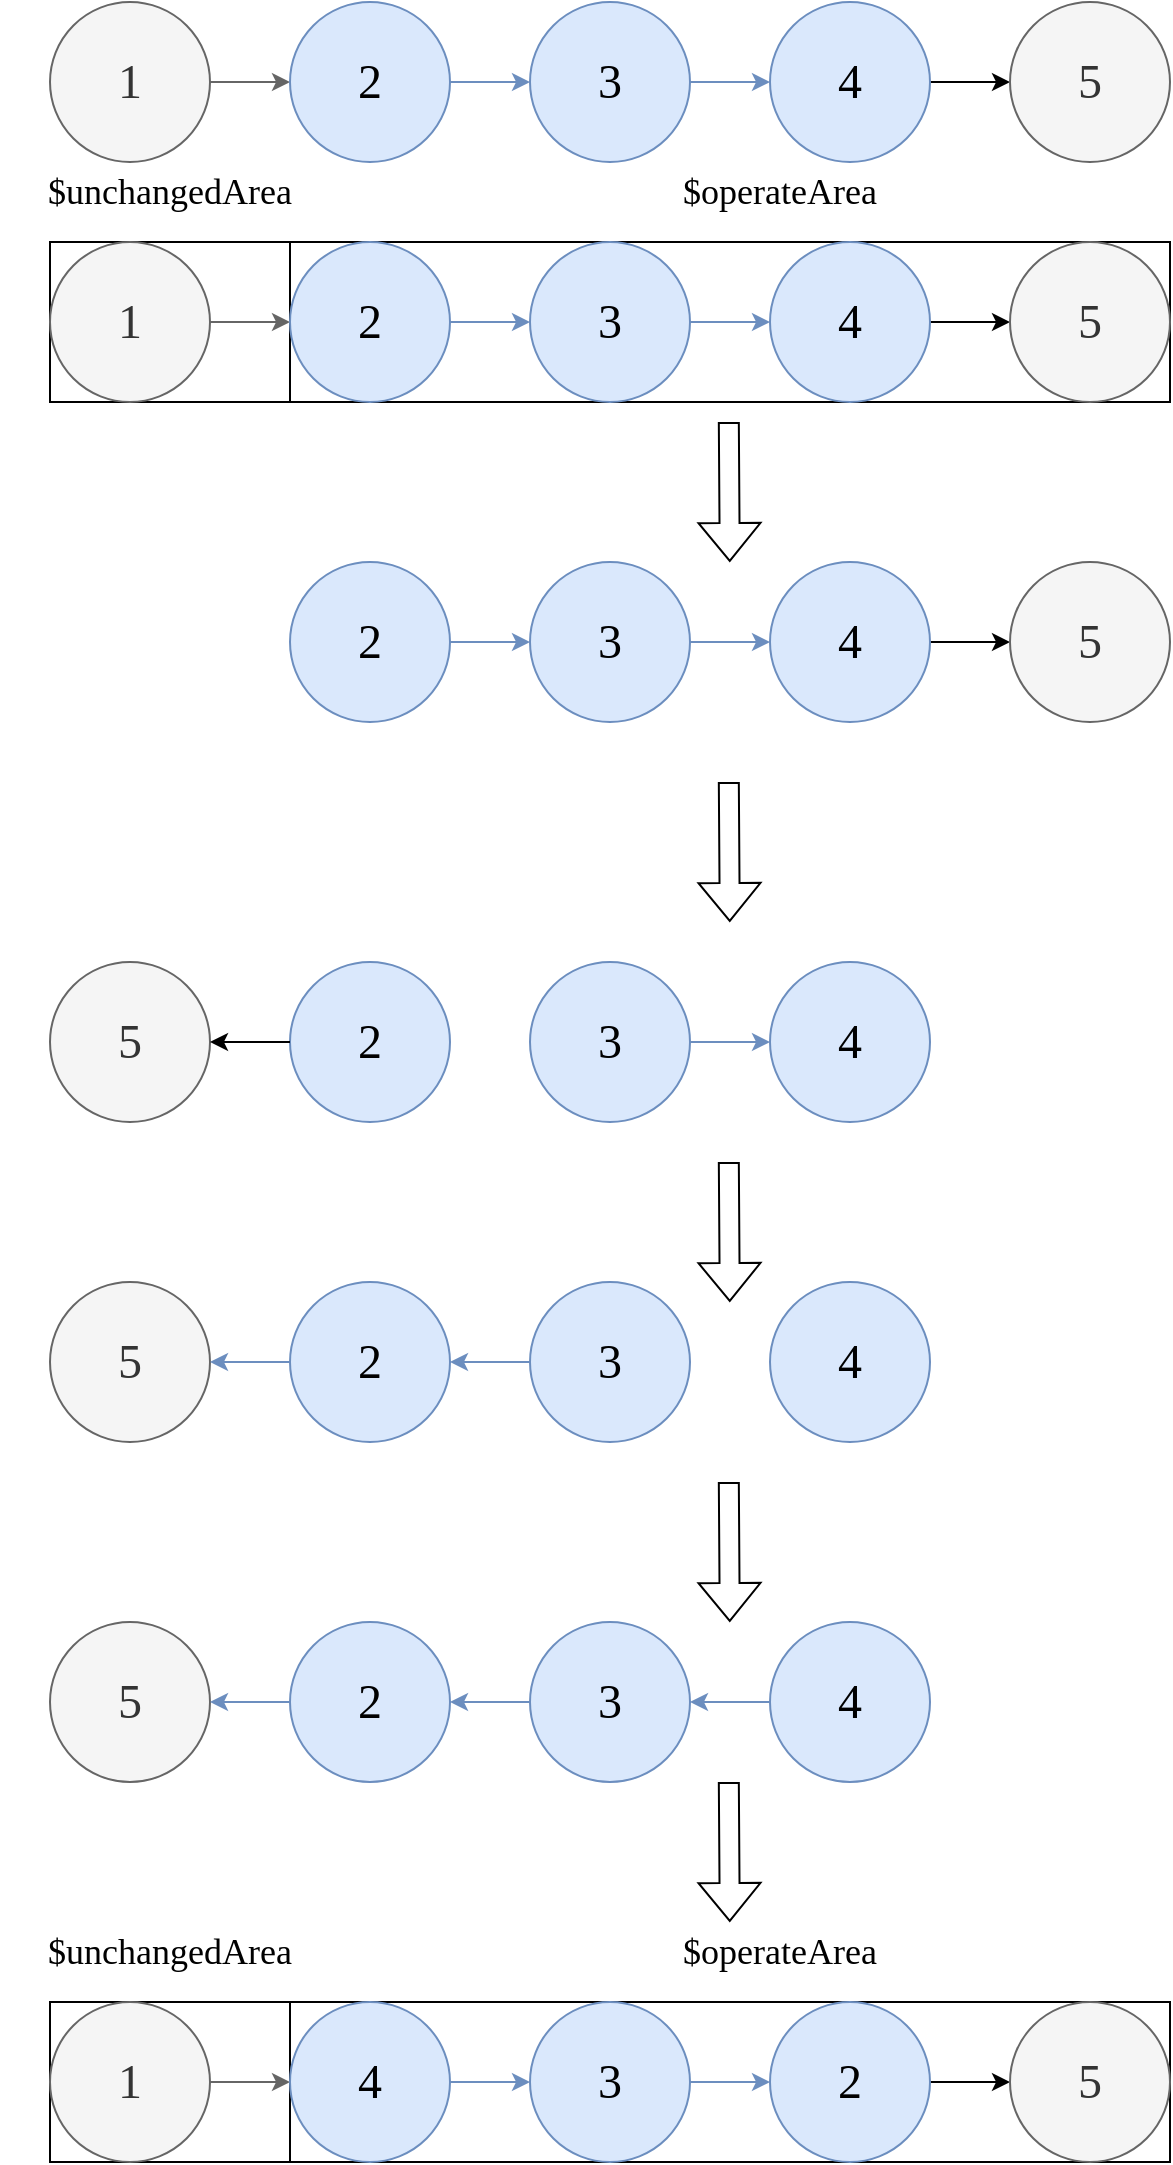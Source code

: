 <mxfile version="19.0.3" type="device"><diagram id="FY89CPNp3wxKhGecKErR" name="21"><mxGraphModel dx="677" dy="1003" grid="1" gridSize="10" guides="1" tooltips="1" connect="1" arrows="1" fold="1" page="1" pageScale="1" pageWidth="900" pageHeight="1200" math="0" shadow="0"><root><mxCell id="0"/><mxCell id="1" parent="0"/><mxCell id="bqRseEucLA8u4uaJnyao-28" value="" style="rounded=0;whiteSpace=wrap;html=1;fontFamily=Verdana;fontSize=18;" vertex="1" parent="1"><mxGeometry x="1080" y="240" width="440" height="80" as="geometry"/></mxCell><mxCell id="bqRseEucLA8u4uaJnyao-27" value="" style="rounded=0;whiteSpace=wrap;html=1;fontFamily=Verdana;fontSize=18;" vertex="1" parent="1"><mxGeometry x="960" y="240" width="120" height="80" as="geometry"/></mxCell><mxCell id="bqRseEucLA8u4uaJnyao-1" value="" style="edgeStyle=orthogonalEdgeStyle;rounded=0;orthogonalLoop=1;jettySize=auto;html=1;fontColor=#FF0000;fontFamily=Verdana;fontSize=24;fillColor=#f5f5f5;strokeColor=#666666;" edge="1" parent="1" source="bqRseEucLA8u4uaJnyao-2" target="bqRseEucLA8u4uaJnyao-4"><mxGeometry relative="1" as="geometry"/></mxCell><mxCell id="bqRseEucLA8u4uaJnyao-2" value="1" style="ellipse;whiteSpace=wrap;html=1;aspect=fixed;fillColor=#f5f5f5;strokeColor=#666666;fontColor=#333333;fontFamily=Verdana;fontSize=24;" vertex="1" parent="1"><mxGeometry x="960" y="120" width="80" height="80" as="geometry"/></mxCell><mxCell id="bqRseEucLA8u4uaJnyao-3" value="" style="edgeStyle=orthogonalEdgeStyle;rounded=0;orthogonalLoop=1;jettySize=auto;html=1;fillColor=#dae8fc;strokeColor=#6c8ebf;fontColor=#FF0000;fontFamily=Verdana;fontSize=24;" edge="1" parent="1" source="bqRseEucLA8u4uaJnyao-4" target="bqRseEucLA8u4uaJnyao-5"><mxGeometry relative="1" as="geometry"/></mxCell><mxCell id="bqRseEucLA8u4uaJnyao-4" value="2" style="ellipse;whiteSpace=wrap;html=1;aspect=fixed;fillColor=#dae8fc;strokeColor=#6c8ebf;fontFamily=Verdana;fontSize=24;" vertex="1" parent="1"><mxGeometry x="1080" y="120" width="80" height="80" as="geometry"/></mxCell><mxCell id="bqRseEucLA8u4uaJnyao-14" value="" style="edgeStyle=orthogonalEdgeStyle;rounded=0;orthogonalLoop=1;jettySize=auto;html=1;fillColor=#dae8fc;strokeColor=#6c8ebf;" edge="1" parent="1" source="bqRseEucLA8u4uaJnyao-5" target="bqRseEucLA8u4uaJnyao-13"><mxGeometry relative="1" as="geometry"/></mxCell><mxCell id="bqRseEucLA8u4uaJnyao-5" value="3" style="ellipse;whiteSpace=wrap;html=1;aspect=fixed;fillColor=#dae8fc;strokeColor=#6c8ebf;fontFamily=Verdana;fontSize=24;" vertex="1" parent="1"><mxGeometry x="1200" y="120" width="80" height="80" as="geometry"/></mxCell><mxCell id="bqRseEucLA8u4uaJnyao-16" value="" style="edgeStyle=orthogonalEdgeStyle;rounded=0;orthogonalLoop=1;jettySize=auto;html=1;" edge="1" parent="1" source="bqRseEucLA8u4uaJnyao-13" target="bqRseEucLA8u4uaJnyao-15"><mxGeometry relative="1" as="geometry"/></mxCell><mxCell id="bqRseEucLA8u4uaJnyao-13" value="4" style="ellipse;whiteSpace=wrap;html=1;aspect=fixed;fillColor=#dae8fc;strokeColor=#6c8ebf;fontFamily=Verdana;fontSize=24;" vertex="1" parent="1"><mxGeometry x="1320" y="120" width="80" height="80" as="geometry"/></mxCell><mxCell id="bqRseEucLA8u4uaJnyao-15" value="5" style="ellipse;whiteSpace=wrap;html=1;aspect=fixed;fillColor=#f5f5f5;strokeColor=#666666;fontColor=#333333;fontFamily=Verdana;fontSize=24;" vertex="1" parent="1"><mxGeometry x="1440" y="120" width="80" height="80" as="geometry"/></mxCell><mxCell id="bqRseEucLA8u4uaJnyao-18" value="" style="edgeStyle=orthogonalEdgeStyle;rounded=0;orthogonalLoop=1;jettySize=auto;html=1;fontColor=#FF0000;fontFamily=Verdana;fontSize=24;fillColor=#f5f5f5;strokeColor=#666666;" edge="1" parent="1" source="bqRseEucLA8u4uaJnyao-19" target="bqRseEucLA8u4uaJnyao-21"><mxGeometry relative="1" as="geometry"/></mxCell><mxCell id="bqRseEucLA8u4uaJnyao-19" value="1" style="ellipse;whiteSpace=wrap;html=1;aspect=fixed;fillColor=#f5f5f5;strokeColor=#666666;fontColor=#333333;fontFamily=Verdana;fontSize=24;" vertex="1" parent="1"><mxGeometry x="960" y="240" width="80" height="80" as="geometry"/></mxCell><mxCell id="bqRseEucLA8u4uaJnyao-20" value="" style="edgeStyle=orthogonalEdgeStyle;rounded=0;orthogonalLoop=1;jettySize=auto;html=1;fillColor=#dae8fc;strokeColor=#6c8ebf;fontColor=#FF0000;fontFamily=Verdana;fontSize=24;" edge="1" parent="1" source="bqRseEucLA8u4uaJnyao-21" target="bqRseEucLA8u4uaJnyao-23"><mxGeometry relative="1" as="geometry"/></mxCell><mxCell id="bqRseEucLA8u4uaJnyao-21" value="2" style="ellipse;whiteSpace=wrap;html=1;aspect=fixed;fillColor=#dae8fc;strokeColor=#6c8ebf;fontFamily=Verdana;fontSize=24;" vertex="1" parent="1"><mxGeometry x="1080" y="240" width="80" height="80" as="geometry"/></mxCell><mxCell id="bqRseEucLA8u4uaJnyao-22" value="" style="edgeStyle=orthogonalEdgeStyle;rounded=0;orthogonalLoop=1;jettySize=auto;html=1;fillColor=#dae8fc;strokeColor=#6c8ebf;" edge="1" parent="1" source="bqRseEucLA8u4uaJnyao-23" target="bqRseEucLA8u4uaJnyao-25"><mxGeometry relative="1" as="geometry"/></mxCell><mxCell id="bqRseEucLA8u4uaJnyao-23" value="3" style="ellipse;whiteSpace=wrap;html=1;aspect=fixed;fillColor=#dae8fc;strokeColor=#6c8ebf;fontFamily=Verdana;fontSize=24;" vertex="1" parent="1"><mxGeometry x="1200" y="240" width="80" height="80" as="geometry"/></mxCell><mxCell id="bqRseEucLA8u4uaJnyao-24" value="" style="edgeStyle=orthogonalEdgeStyle;rounded=0;orthogonalLoop=1;jettySize=auto;html=1;" edge="1" parent="1" source="bqRseEucLA8u4uaJnyao-25" target="bqRseEucLA8u4uaJnyao-26"><mxGeometry relative="1" as="geometry"/></mxCell><mxCell id="bqRseEucLA8u4uaJnyao-25" value="4" style="ellipse;whiteSpace=wrap;html=1;aspect=fixed;fillColor=#dae8fc;strokeColor=#6c8ebf;fontFamily=Verdana;fontSize=24;" vertex="1" parent="1"><mxGeometry x="1320" y="240" width="80" height="80" as="geometry"/></mxCell><mxCell id="bqRseEucLA8u4uaJnyao-26" value="5" style="ellipse;whiteSpace=wrap;html=1;aspect=fixed;fillColor=#f5f5f5;strokeColor=#666666;fontColor=#333333;fontFamily=Verdana;fontSize=24;" vertex="1" parent="1"><mxGeometry x="1440" y="240" width="80" height="80" as="geometry"/></mxCell><mxCell id="bqRseEucLA8u4uaJnyao-29" value="$unchangedArea" style="text;html=1;strokeColor=none;fillColor=none;align=center;verticalAlign=middle;whiteSpace=wrap;rounded=0;fontFamily=Verdana;fontSize=18;" vertex="1" parent="1"><mxGeometry x="935" y="200" width="170" height="30" as="geometry"/></mxCell><mxCell id="bqRseEucLA8u4uaJnyao-30" value="$operateArea" style="text;html=1;strokeColor=none;fillColor=none;align=center;verticalAlign=middle;whiteSpace=wrap;rounded=0;fontFamily=Verdana;fontSize=18;" vertex="1" parent="1"><mxGeometry x="1200" y="200" width="250" height="30" as="geometry"/></mxCell><mxCell id="bqRseEucLA8u4uaJnyao-31" value="" style="shape=flexArrow;endArrow=classic;html=1;rounded=0;fontFamily=Verdana;fontSize=10;fontColor=#8A2BE2;" edge="1" parent="1"><mxGeometry width="50" height="50" relative="1" as="geometry"><mxPoint x="1299.41" y="330" as="sourcePoint"/><mxPoint x="1299.89" y="400" as="targetPoint"/></mxGeometry></mxCell><mxCell id="bqRseEucLA8u4uaJnyao-32" value="" style="edgeStyle=orthogonalEdgeStyle;rounded=0;orthogonalLoop=1;jettySize=auto;html=1;fillColor=#dae8fc;strokeColor=#6c8ebf;fontColor=#FF0000;fontFamily=Verdana;fontSize=24;" edge="1" parent="1" source="bqRseEucLA8u4uaJnyao-33" target="bqRseEucLA8u4uaJnyao-35"><mxGeometry relative="1" as="geometry"/></mxCell><mxCell id="bqRseEucLA8u4uaJnyao-33" value="2" style="ellipse;whiteSpace=wrap;html=1;aspect=fixed;fillColor=#dae8fc;strokeColor=#6c8ebf;fontFamily=Verdana;fontSize=24;" vertex="1" parent="1"><mxGeometry x="1080" y="400" width="80" height="80" as="geometry"/></mxCell><mxCell id="bqRseEucLA8u4uaJnyao-34" value="" style="edgeStyle=orthogonalEdgeStyle;rounded=0;orthogonalLoop=1;jettySize=auto;html=1;fillColor=#dae8fc;strokeColor=#6c8ebf;" edge="1" parent="1" source="bqRseEucLA8u4uaJnyao-35" target="bqRseEucLA8u4uaJnyao-37"><mxGeometry relative="1" as="geometry"/></mxCell><mxCell id="bqRseEucLA8u4uaJnyao-35" value="3" style="ellipse;whiteSpace=wrap;html=1;aspect=fixed;fillColor=#dae8fc;strokeColor=#6c8ebf;fontFamily=Verdana;fontSize=24;" vertex="1" parent="1"><mxGeometry x="1200" y="400" width="80" height="80" as="geometry"/></mxCell><mxCell id="bqRseEucLA8u4uaJnyao-36" value="" style="edgeStyle=orthogonalEdgeStyle;rounded=0;orthogonalLoop=1;jettySize=auto;html=1;" edge="1" parent="1" source="bqRseEucLA8u4uaJnyao-37" target="bqRseEucLA8u4uaJnyao-38"><mxGeometry relative="1" as="geometry"/></mxCell><mxCell id="bqRseEucLA8u4uaJnyao-37" value="4" style="ellipse;whiteSpace=wrap;html=1;aspect=fixed;fillColor=#dae8fc;strokeColor=#6c8ebf;fontFamily=Verdana;fontSize=24;" vertex="1" parent="1"><mxGeometry x="1320" y="400" width="80" height="80" as="geometry"/></mxCell><mxCell id="bqRseEucLA8u4uaJnyao-38" value="5" style="ellipse;whiteSpace=wrap;html=1;aspect=fixed;fillColor=#f5f5f5;strokeColor=#666666;fontColor=#333333;fontFamily=Verdana;fontSize=24;" vertex="1" parent="1"><mxGeometry x="1440" y="400" width="80" height="80" as="geometry"/></mxCell><mxCell id="bqRseEucLA8u4uaJnyao-39" value="" style="shape=flexArrow;endArrow=classic;html=1;rounded=0;fontFamily=Verdana;fontSize=10;fontColor=#8A2BE2;" edge="1" parent="1"><mxGeometry width="50" height="50" relative="1" as="geometry"><mxPoint x="1299.41" y="510" as="sourcePoint"/><mxPoint x="1299.89" y="580" as="targetPoint"/></mxGeometry></mxCell><mxCell id="bqRseEucLA8u4uaJnyao-41" value="2" style="ellipse;whiteSpace=wrap;html=1;aspect=fixed;fillColor=#dae8fc;strokeColor=#6c8ebf;fontFamily=Verdana;fontSize=24;" vertex="1" parent="1"><mxGeometry x="1080" y="600" width="80" height="80" as="geometry"/></mxCell><mxCell id="bqRseEucLA8u4uaJnyao-42" value="" style="edgeStyle=orthogonalEdgeStyle;rounded=0;orthogonalLoop=1;jettySize=auto;html=1;fillColor=#dae8fc;strokeColor=#6c8ebf;" edge="1" parent="1" source="bqRseEucLA8u4uaJnyao-43" target="bqRseEucLA8u4uaJnyao-45"><mxGeometry relative="1" as="geometry"/></mxCell><mxCell id="bqRseEucLA8u4uaJnyao-43" value="3" style="ellipse;whiteSpace=wrap;html=1;aspect=fixed;fillColor=#dae8fc;strokeColor=#6c8ebf;fontFamily=Verdana;fontSize=24;" vertex="1" parent="1"><mxGeometry x="1200" y="600" width="80" height="80" as="geometry"/></mxCell><mxCell id="bqRseEucLA8u4uaJnyao-45" value="4" style="ellipse;whiteSpace=wrap;html=1;aspect=fixed;fillColor=#dae8fc;strokeColor=#6c8ebf;fontFamily=Verdana;fontSize=24;" vertex="1" parent="1"><mxGeometry x="1320" y="600" width="80" height="80" as="geometry"/></mxCell><mxCell id="bqRseEucLA8u4uaJnyao-46" value="5" style="ellipse;whiteSpace=wrap;html=1;aspect=fixed;fillColor=#f5f5f5;strokeColor=#666666;fontColor=#333333;fontFamily=Verdana;fontSize=24;" vertex="1" parent="1"><mxGeometry x="960" y="600" width="80" height="80" as="geometry"/></mxCell><mxCell id="bqRseEucLA8u4uaJnyao-47" value="" style="endArrow=classic;html=1;rounded=0;fontFamily=Verdana;fontSize=18;exitX=0;exitY=0.5;exitDx=0;exitDy=0;entryX=1;entryY=0.5;entryDx=0;entryDy=0;" edge="1" parent="1" source="bqRseEucLA8u4uaJnyao-41" target="bqRseEucLA8u4uaJnyao-46"><mxGeometry width="50" height="50" relative="1" as="geometry"><mxPoint x="1290" y="540" as="sourcePoint"/><mxPoint x="1340" y="490" as="targetPoint"/></mxGeometry></mxCell><mxCell id="bqRseEucLA8u4uaJnyao-48" value="" style="shape=flexArrow;endArrow=classic;html=1;rounded=0;fontFamily=Verdana;fontSize=10;fontColor=#8A2BE2;" edge="1" parent="1"><mxGeometry width="50" height="50" relative="1" as="geometry"><mxPoint x="1299.41" y="700" as="sourcePoint"/><mxPoint x="1299.89" y="770" as="targetPoint"/></mxGeometry></mxCell><mxCell id="bqRseEucLA8u4uaJnyao-49" value="2" style="ellipse;whiteSpace=wrap;html=1;aspect=fixed;fillColor=#dae8fc;strokeColor=#6c8ebf;fontFamily=Verdana;fontSize=24;" vertex="1" parent="1"><mxGeometry x="1080" y="760" width="80" height="80" as="geometry"/></mxCell><mxCell id="bqRseEucLA8u4uaJnyao-51" value="3" style="ellipse;whiteSpace=wrap;html=1;aspect=fixed;fillColor=#dae8fc;strokeColor=#6c8ebf;fontFamily=Verdana;fontSize=24;" vertex="1" parent="1"><mxGeometry x="1200" y="760" width="80" height="80" as="geometry"/></mxCell><mxCell id="bqRseEucLA8u4uaJnyao-52" value="4" style="ellipse;whiteSpace=wrap;html=1;aspect=fixed;fillColor=#dae8fc;strokeColor=#6c8ebf;fontFamily=Verdana;fontSize=24;" vertex="1" parent="1"><mxGeometry x="1320" y="760" width="80" height="80" as="geometry"/></mxCell><mxCell id="bqRseEucLA8u4uaJnyao-53" value="5" style="ellipse;whiteSpace=wrap;html=1;aspect=fixed;fillColor=#f5f5f5;strokeColor=#666666;fontColor=#333333;fontFamily=Verdana;fontSize=24;" vertex="1" parent="1"><mxGeometry x="960" y="760" width="80" height="80" as="geometry"/></mxCell><mxCell id="bqRseEucLA8u4uaJnyao-54" value="" style="endArrow=classic;html=1;rounded=0;fontFamily=Verdana;fontSize=18;exitX=0;exitY=0.5;exitDx=0;exitDy=0;entryX=1;entryY=0.5;entryDx=0;entryDy=0;fillColor=#dae8fc;strokeColor=#6c8ebf;" edge="1" parent="1" source="bqRseEucLA8u4uaJnyao-49" target="bqRseEucLA8u4uaJnyao-53"><mxGeometry width="50" height="50" relative="1" as="geometry"><mxPoint x="1290" y="700" as="sourcePoint"/><mxPoint x="1340" y="650" as="targetPoint"/></mxGeometry></mxCell><mxCell id="bqRseEucLA8u4uaJnyao-55" value="" style="endArrow=classic;html=1;rounded=0;fontFamily=Verdana;fontSize=18;exitX=0;exitY=0.5;exitDx=0;exitDy=0;entryX=1;entryY=0.5;entryDx=0;entryDy=0;fillColor=#dae8fc;strokeColor=#6c8ebf;" edge="1" parent="1" source="bqRseEucLA8u4uaJnyao-51" target="bqRseEucLA8u4uaJnyao-49"><mxGeometry width="50" height="50" relative="1" as="geometry"><mxPoint x="1290" y="590" as="sourcePoint"/><mxPoint x="1340" y="540" as="targetPoint"/></mxGeometry></mxCell><mxCell id="bqRseEucLA8u4uaJnyao-56" value="" style="shape=flexArrow;endArrow=classic;html=1;rounded=0;fontFamily=Verdana;fontSize=10;fontColor=#8A2BE2;" edge="1" parent="1"><mxGeometry width="50" height="50" relative="1" as="geometry"><mxPoint x="1299.41" y="860" as="sourcePoint"/><mxPoint x="1299.89" y="930" as="targetPoint"/></mxGeometry></mxCell><mxCell id="bqRseEucLA8u4uaJnyao-57" value="2" style="ellipse;whiteSpace=wrap;html=1;aspect=fixed;fillColor=#dae8fc;strokeColor=#6c8ebf;fontFamily=Verdana;fontSize=24;" vertex="1" parent="1"><mxGeometry x="1080" y="930" width="80" height="80" as="geometry"/></mxCell><mxCell id="bqRseEucLA8u4uaJnyao-58" value="3" style="ellipse;whiteSpace=wrap;html=1;aspect=fixed;fillColor=#dae8fc;strokeColor=#6c8ebf;fontFamily=Verdana;fontSize=24;" vertex="1" parent="1"><mxGeometry x="1200" y="930" width="80" height="80" as="geometry"/></mxCell><mxCell id="bqRseEucLA8u4uaJnyao-59" value="4" style="ellipse;whiteSpace=wrap;html=1;aspect=fixed;fillColor=#dae8fc;strokeColor=#6c8ebf;fontFamily=Verdana;fontSize=24;" vertex="1" parent="1"><mxGeometry x="1320" y="930" width="80" height="80" as="geometry"/></mxCell><mxCell id="bqRseEucLA8u4uaJnyao-60" value="5" style="ellipse;whiteSpace=wrap;html=1;aspect=fixed;fillColor=#f5f5f5;strokeColor=#666666;fontColor=#333333;fontFamily=Verdana;fontSize=24;" vertex="1" parent="1"><mxGeometry x="960" y="930" width="80" height="80" as="geometry"/></mxCell><mxCell id="bqRseEucLA8u4uaJnyao-61" value="" style="endArrow=classic;html=1;rounded=0;fontFamily=Verdana;fontSize=18;exitX=0;exitY=0.5;exitDx=0;exitDy=0;entryX=1;entryY=0.5;entryDx=0;entryDy=0;fillColor=#dae8fc;strokeColor=#6c8ebf;" edge="1" parent="1" source="bqRseEucLA8u4uaJnyao-57" target="bqRseEucLA8u4uaJnyao-60"><mxGeometry width="50" height="50" relative="1" as="geometry"><mxPoint x="1290" y="870" as="sourcePoint"/><mxPoint x="1340" y="820" as="targetPoint"/></mxGeometry></mxCell><mxCell id="bqRseEucLA8u4uaJnyao-62" value="" style="endArrow=classic;html=1;rounded=0;fontFamily=Verdana;fontSize=18;exitX=0;exitY=0.5;exitDx=0;exitDy=0;entryX=1;entryY=0.5;entryDx=0;entryDy=0;fillColor=#dae8fc;strokeColor=#6c8ebf;" edge="1" parent="1" source="bqRseEucLA8u4uaJnyao-58" target="bqRseEucLA8u4uaJnyao-57"><mxGeometry width="50" height="50" relative="1" as="geometry"><mxPoint x="1290" y="760" as="sourcePoint"/><mxPoint x="1340" y="710" as="targetPoint"/></mxGeometry></mxCell><mxCell id="bqRseEucLA8u4uaJnyao-63" value="" style="endArrow=classic;html=1;rounded=0;fontFamily=Verdana;fontSize=18;exitX=0;exitY=0.5;exitDx=0;exitDy=0;entryX=1;entryY=0.5;entryDx=0;entryDy=0;fillColor=#dae8fc;strokeColor=#6c8ebf;" edge="1" parent="1" source="bqRseEucLA8u4uaJnyao-59" target="bqRseEucLA8u4uaJnyao-58"><mxGeometry width="50" height="50" relative="1" as="geometry"><mxPoint x="1210.0" y="980" as="sourcePoint"/><mxPoint x="1170.0" y="980" as="targetPoint"/></mxGeometry></mxCell><mxCell id="bqRseEucLA8u4uaJnyao-64" value="" style="rounded=0;whiteSpace=wrap;html=1;fontFamily=Verdana;fontSize=18;" vertex="1" parent="1"><mxGeometry x="1080" y="1120" width="440" height="80" as="geometry"/></mxCell><mxCell id="bqRseEucLA8u4uaJnyao-65" value="" style="rounded=0;whiteSpace=wrap;html=1;fontFamily=Verdana;fontSize=18;" vertex="1" parent="1"><mxGeometry x="960" y="1120" width="120" height="80" as="geometry"/></mxCell><mxCell id="bqRseEucLA8u4uaJnyao-66" value="" style="edgeStyle=orthogonalEdgeStyle;rounded=0;orthogonalLoop=1;jettySize=auto;html=1;fontColor=#FF0000;fontFamily=Verdana;fontSize=24;fillColor=#f5f5f5;strokeColor=#666666;" edge="1" parent="1" source="bqRseEucLA8u4uaJnyao-67" target="bqRseEucLA8u4uaJnyao-69"><mxGeometry relative="1" as="geometry"/></mxCell><mxCell id="bqRseEucLA8u4uaJnyao-67" value="1" style="ellipse;whiteSpace=wrap;html=1;aspect=fixed;fillColor=#f5f5f5;strokeColor=#666666;fontColor=#333333;fontFamily=Verdana;fontSize=24;" vertex="1" parent="1"><mxGeometry x="960" y="1120" width="80" height="80" as="geometry"/></mxCell><mxCell id="bqRseEucLA8u4uaJnyao-68" value="" style="edgeStyle=orthogonalEdgeStyle;rounded=0;orthogonalLoop=1;jettySize=auto;html=1;fillColor=#dae8fc;strokeColor=#6c8ebf;fontColor=#FF0000;fontFamily=Verdana;fontSize=24;" edge="1" parent="1" source="bqRseEucLA8u4uaJnyao-69" target="bqRseEucLA8u4uaJnyao-71"><mxGeometry relative="1" as="geometry"/></mxCell><mxCell id="bqRseEucLA8u4uaJnyao-69" value="4" style="ellipse;whiteSpace=wrap;html=1;aspect=fixed;fillColor=#dae8fc;strokeColor=#6c8ebf;fontFamily=Verdana;fontSize=24;" vertex="1" parent="1"><mxGeometry x="1080" y="1120" width="80" height="80" as="geometry"/></mxCell><mxCell id="bqRseEucLA8u4uaJnyao-70" value="" style="edgeStyle=orthogonalEdgeStyle;rounded=0;orthogonalLoop=1;jettySize=auto;html=1;fillColor=#dae8fc;strokeColor=#6c8ebf;" edge="1" parent="1" source="bqRseEucLA8u4uaJnyao-71" target="bqRseEucLA8u4uaJnyao-73"><mxGeometry relative="1" as="geometry"/></mxCell><mxCell id="bqRseEucLA8u4uaJnyao-71" value="3" style="ellipse;whiteSpace=wrap;html=1;aspect=fixed;fillColor=#dae8fc;strokeColor=#6c8ebf;fontFamily=Verdana;fontSize=24;" vertex="1" parent="1"><mxGeometry x="1200" y="1120" width="80" height="80" as="geometry"/></mxCell><mxCell id="bqRseEucLA8u4uaJnyao-72" value="" style="edgeStyle=orthogonalEdgeStyle;rounded=0;orthogonalLoop=1;jettySize=auto;html=1;" edge="1" parent="1" source="bqRseEucLA8u4uaJnyao-73" target="bqRseEucLA8u4uaJnyao-74"><mxGeometry relative="1" as="geometry"/></mxCell><mxCell id="bqRseEucLA8u4uaJnyao-73" value="2" style="ellipse;whiteSpace=wrap;html=1;aspect=fixed;fillColor=#dae8fc;strokeColor=#6c8ebf;fontFamily=Verdana;fontSize=24;" vertex="1" parent="1"><mxGeometry x="1320" y="1120" width="80" height="80" as="geometry"/></mxCell><mxCell id="bqRseEucLA8u4uaJnyao-74" value="5" style="ellipse;whiteSpace=wrap;html=1;aspect=fixed;fillColor=#f5f5f5;strokeColor=#666666;fontColor=#333333;fontFamily=Verdana;fontSize=24;" vertex="1" parent="1"><mxGeometry x="1440" y="1120" width="80" height="80" as="geometry"/></mxCell><mxCell id="bqRseEucLA8u4uaJnyao-75" value="$unchangedArea" style="text;html=1;strokeColor=none;fillColor=none;align=center;verticalAlign=middle;whiteSpace=wrap;rounded=0;fontFamily=Verdana;fontSize=18;" vertex="1" parent="1"><mxGeometry x="935" y="1080" width="170" height="30" as="geometry"/></mxCell><mxCell id="bqRseEucLA8u4uaJnyao-76" value="$operateArea" style="text;html=1;strokeColor=none;fillColor=none;align=center;verticalAlign=middle;whiteSpace=wrap;rounded=0;fontFamily=Verdana;fontSize=18;" vertex="1" parent="1"><mxGeometry x="1200" y="1080" width="250" height="30" as="geometry"/></mxCell><mxCell id="bqRseEucLA8u4uaJnyao-77" value="" style="shape=flexArrow;endArrow=classic;html=1;rounded=0;fontFamily=Verdana;fontSize=10;fontColor=#8A2BE2;" edge="1" parent="1"><mxGeometry width="50" height="50" relative="1" as="geometry"><mxPoint x="1299.41" y="1010" as="sourcePoint"/><mxPoint x="1299.89" y="1080" as="targetPoint"/></mxGeometry></mxCell></root></mxGraphModel></diagram></mxfile>